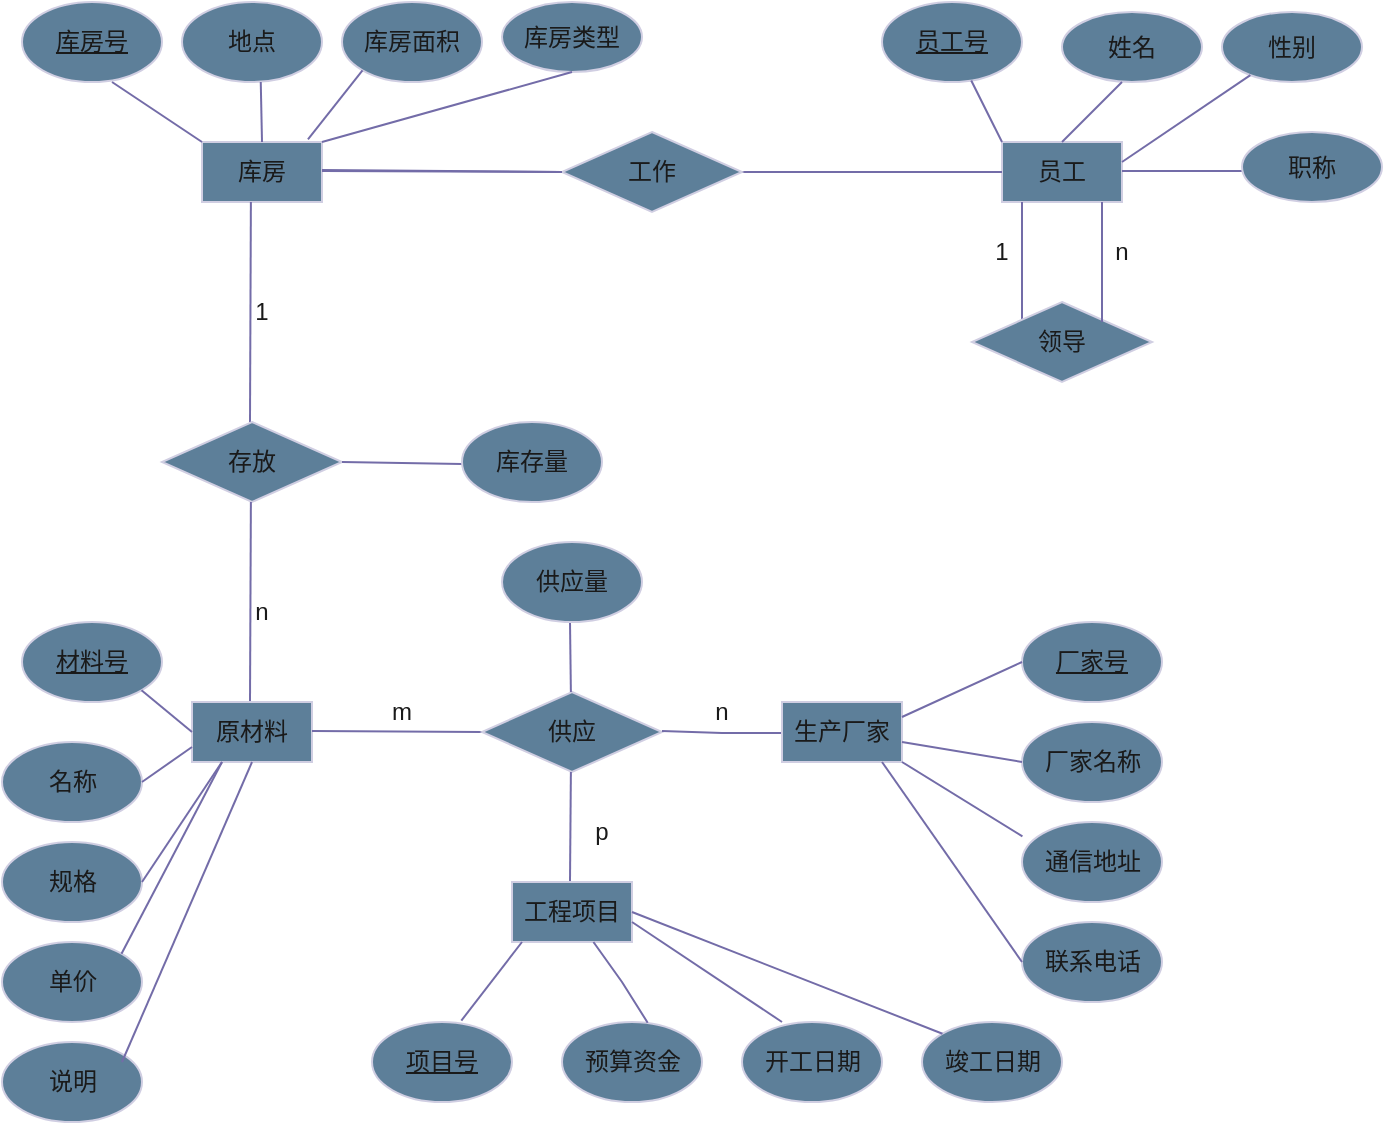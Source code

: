 <mxfile version="22.1.7" type="device">
  <diagram id="R2lEEEUBdFMjLlhIrx00" name="Page-1">
    <mxGraphModel dx="1007" dy="672" grid="1" gridSize="10" guides="1" tooltips="1" connect="1" arrows="1" fold="1" page="1" pageScale="1" pageWidth="850" pageHeight="1100" math="0" shadow="0" extFonts="Permanent Marker^https://fonts.googleapis.com/css?family=Permanent+Marker">
      <root>
        <mxCell id="0" />
        <mxCell id="1" parent="0" />
        <mxCell id="HBrsdOqay-1bmX4OGq_Y-1" value="库房" style="rounded=0;whiteSpace=wrap;html=1;labelBackgroundColor=none;fillColor=#5D7F99;strokeColor=#D0CEE2;fontColor=#1A1A1A;" parent="1" vertex="1">
          <mxGeometry x="110" y="90" width="60" height="30" as="geometry" />
        </mxCell>
        <mxCell id="HBrsdOqay-1bmX4OGq_Y-6" value="员工" style="rounded=0;whiteSpace=wrap;html=1;labelBackgroundColor=none;fillColor=#5D7F99;strokeColor=#D0CEE2;fontColor=#1A1A1A;" parent="1" vertex="1">
          <mxGeometry x="510" y="90" width="60" height="30" as="geometry" />
        </mxCell>
        <mxCell id="HBrsdOqay-1bmX4OGq_Y-18" value="" style="endArrow=none;html=1;rounded=0;entryX=0;entryY=0.5;entryDx=0;entryDy=0;labelBackgroundColor=none;fontColor=default;strokeColor=#736CA8;" parent="1" target="HBrsdOqay-1bmX4OGq_Y-12" edge="1">
          <mxGeometry width="50" height="50" relative="1" as="geometry">
            <mxPoint x="170" y="104.5" as="sourcePoint" />
            <mxPoint x="220" y="105" as="targetPoint" />
          </mxGeometry>
        </mxCell>
        <mxCell id="HBrsdOqay-1bmX4OGq_Y-19" value="" style="endArrow=none;html=1;rounded=0;entryX=0;entryY=0.5;entryDx=0;entryDy=0;labelBackgroundColor=none;fontColor=default;strokeColor=#736CA8;" parent="1" source="HBrsdOqay-1bmX4OGq_Y-12" target="HBrsdOqay-1bmX4OGq_Y-6" edge="1">
          <mxGeometry width="50" height="50" relative="1" as="geometry">
            <mxPoint x="310" y="104.5" as="sourcePoint" />
            <mxPoint x="360" y="105" as="targetPoint" />
          </mxGeometry>
        </mxCell>
        <mxCell id="HBrsdOqay-1bmX4OGq_Y-20" value="" style="endArrow=none;html=1;rounded=0;entryX=0;entryY=0.5;entryDx=0;entryDy=0;labelBackgroundColor=none;fontColor=default;strokeColor=#736CA8;" parent="1" target="HBrsdOqay-1bmX4OGq_Y-12" edge="1">
          <mxGeometry width="50" height="50" relative="1" as="geometry">
            <mxPoint x="310" y="104.5" as="sourcePoint" />
            <mxPoint x="365" y="105" as="targetPoint" />
          </mxGeometry>
        </mxCell>
        <mxCell id="HBrsdOqay-1bmX4OGq_Y-12" value="工作" style="rhombus;whiteSpace=wrap;html=1;labelBackgroundColor=none;fillColor=#5D7F99;strokeColor=#D0CEE2;fontColor=#1A1A1A;" parent="1" vertex="1">
          <mxGeometry x="290" y="85" width="90" height="40" as="geometry" />
        </mxCell>
        <mxCell id="HBrsdOqay-1bmX4OGq_Y-21" value="" style="endArrow=none;html=1;rounded=0;labelBackgroundColor=none;fontColor=default;strokeColor=#736CA8;" parent="1" edge="1">
          <mxGeometry width="50" height="50" relative="1" as="geometry">
            <mxPoint x="520" y="180" as="sourcePoint" />
            <mxPoint x="520" y="120" as="targetPoint" />
          </mxGeometry>
        </mxCell>
        <mxCell id="HBrsdOqay-1bmX4OGq_Y-22" value="&lt;span style=&quot;color: rgba(0, 0, 0, 0); font-family: monospace; font-size: 0px; font-style: normal; font-variant-ligatures: normal; font-variant-caps: normal; font-weight: 400; letter-spacing: normal; orphans: 2; text-align: start; text-indent: 0px; text-transform: none; widows: 2; word-spacing: 0px; -webkit-text-stroke-width: 0px; background-color: rgb(251, 251, 251); text-decoration-thickness: initial; text-decoration-style: initial; text-decoration-color: initial; float: none; display: inline !important;&quot;&gt;%3CmxGraphModel%3E%3Croot%3E%3CmxCell%20id%3D%220%22%2F%3E%3CmxCell%20id%3D%221%22%20parent%3D%220%22%2F%3E%3CmxCell%20id%3D%222%22%20value%3D%22%22%20style%3D%22endArrow%3Dnone%3Bhtml%3D1% 3Brounded%3D0%3B%22%20edge%3D%221%22%20parent%3D%221%22%3E%3CmxGeometry%20width%3D%2250%22%20height%3D%2250%22%20relative%3D%221%22%20as%3D%22geometry%22%3E%3CmxPoint%20x%3D%22520%22%20y%3D%22180%22%20as%3D%22sourcePoint%22%2F%3E%3CmxPoint%20x%3D%22520%22%20y%3D%22120%22%20as%3D%22targetPoint%22%2F%3E%3C%2FmxGeometry%3E%3C%2FmxCell%3E%3C%2Froot%3E%3C%2FmxGraphModel%3E&lt;/span&gt;" style="text;whiteSpace=wrap;html=1;labelBackgroundColor=none;fontColor=#1A1A1A;" parent="1" vertex="1">
          <mxGeometry x="550" y="160" width="30" height="40" as="geometry" />
        </mxCell>
        <mxCell id="HBrsdOqay-1bmX4OGq_Y-23" value="" style="endArrow=none;html=1;rounded=0;labelBackgroundColor=none;fontColor=default;strokeColor=#736CA8;" parent="1" edge="1">
          <mxGeometry width="50" height="50" relative="1" as="geometry">
            <mxPoint x="134" y="230" as="sourcePoint" />
            <mxPoint x="134.44" y="120" as="targetPoint" />
          </mxGeometry>
        </mxCell>
        <mxCell id="HBrsdOqay-1bmX4OGq_Y-24" value="领导" style="rhombus;whiteSpace=wrap;html=1;labelBackgroundColor=none;fillColor=#5D7F99;strokeColor=#D0CEE2;fontColor=#1A1A1A;" parent="1" vertex="1">
          <mxGeometry x="495" y="170" width="90" height="40" as="geometry" />
        </mxCell>
        <mxCell id="HBrsdOqay-1bmX4OGq_Y-25" value="1" style="text;strokeColor=none;align=center;fillColor=none;html=1;verticalAlign=middle;whiteSpace=wrap;rounded=0;labelBackgroundColor=none;fontColor=#1A1A1A;" parent="1" vertex="1">
          <mxGeometry x="110" y="160" width="60" height="30" as="geometry" />
        </mxCell>
        <mxCell id="HBrsdOqay-1bmX4OGq_Y-26" value="n" style="text;strokeColor=none;align=center;fillColor=none;html=1;verticalAlign=middle;whiteSpace=wrap;rounded=0;labelBackgroundColor=none;fontColor=#1A1A1A;" parent="1" vertex="1">
          <mxGeometry x="540" y="130" width="60" height="30" as="geometry" />
        </mxCell>
        <mxCell id="HBrsdOqay-1bmX4OGq_Y-27" value="" style="endArrow=none;html=1;rounded=0;labelBackgroundColor=none;fontColor=default;strokeColor=#736CA8;" parent="1" edge="1">
          <mxGeometry width="50" height="50" relative="1" as="geometry">
            <mxPoint x="560" y="180" as="sourcePoint" />
            <mxPoint x="560" y="120" as="targetPoint" />
          </mxGeometry>
        </mxCell>
        <mxCell id="HBrsdOqay-1bmX4OGq_Y-28" value="存放" style="rhombus;whiteSpace=wrap;html=1;labelBackgroundColor=none;fillColor=#5D7F99;strokeColor=#D0CEE2;fontColor=#1A1A1A;" parent="1" vertex="1">
          <mxGeometry x="90" y="230" width="90" height="40" as="geometry" />
        </mxCell>
        <mxCell id="HBrsdOqay-1bmX4OGq_Y-29" value="&#xa;&lt;span style=&quot;color: rgba(0, 0, 0, 0); font-family: monospace; font-size: 0px; font-style: normal; font-variant-ligatures: normal; font-variant-caps: normal; font-weight: 400; letter-spacing: normal; orphans: 2; text-align: start; text-indent: 0px; text-transform: none; widows: 2; word-spacing: 0px; -webkit-text-stroke-width: 0px; background-color: rgb(251, 251, 251); text-decoration-thickness: initial; text-decoration-style: initial; text-decoration-color: initial; float: none; display: inline !important;&quot;&gt;%3CmxGraphModel%3E%3Croot%3E%3CmxCell%20id%3D%220%22%2F%3E%3CmxCell%20id%3D%221%22%20parent%3D%220%22%2F%3E" style="endArrow=none;html=1;rounded=0;labelBackgroundColor=none;fontColor=default;strokeColor=#736CA8;" parent="1" edge="1">
          <mxGeometry width="50" height="50" relative="1" as="geometry">
            <mxPoint x="180" y="250" as="sourcePoint" />
            <mxPoint x="240" y="251" as="targetPoint" />
          </mxGeometry>
        </mxCell>
        <mxCell id="HBrsdOqay-1bmX4OGq_Y-30" value="库存量" style="ellipse;whiteSpace=wrap;html=1;labelBackgroundColor=none;fillColor=#5D7F99;strokeColor=#D0CEE2;fontColor=#1A1A1A;" parent="1" vertex="1">
          <mxGeometry x="240" y="230" width="70" height="40" as="geometry" />
        </mxCell>
        <mxCell id="HBrsdOqay-1bmX4OGq_Y-31" value="" style="endArrow=none;html=1;rounded=0;labelBackgroundColor=none;fontColor=default;strokeColor=#736CA8;" parent="1" edge="1">
          <mxGeometry width="50" height="50" relative="1" as="geometry">
            <mxPoint x="134" y="370" as="sourcePoint" />
            <mxPoint x="134.44" y="270" as="targetPoint" />
          </mxGeometry>
        </mxCell>
        <mxCell id="HBrsdOqay-1bmX4OGq_Y-32" value="原材料" style="rounded=0;whiteSpace=wrap;html=1;labelBackgroundColor=none;fillColor=#5D7F99;strokeColor=#D0CEE2;fontColor=#1A1A1A;" parent="1" vertex="1">
          <mxGeometry x="105" y="370" width="60" height="30" as="geometry" />
        </mxCell>
        <mxCell id="HBrsdOqay-1bmX4OGq_Y-33" value="n" style="text;strokeColor=none;align=center;fillColor=none;html=1;verticalAlign=middle;whiteSpace=wrap;rounded=0;labelBackgroundColor=none;fontColor=#1A1A1A;" parent="1" vertex="1">
          <mxGeometry x="110" y="310" width="60" height="30" as="geometry" />
        </mxCell>
        <mxCell id="HBrsdOqay-1bmX4OGq_Y-35" value="&lt;span style=&quot;color: rgba(0, 0, 0, 0); font-family: monospace; font-size: 0px; font-style: normal; font-variant-ligatures: normal; font-variant-caps: normal; font-weight: 400; letter-spacing: normal; orphans: 2; text-align: start; text-indent: 0px; text-transform: none; widows: 2; word-spacing: 0px; -webkit-text-stroke-width: 0px; background-color: rgb(251, 251, 251); text-decoration-thickness: initial; text-decoration-style: initial; text-decoration-color: initial; float: none; display: inline !important;&quot;&gt;%3CmxGraphModel%3E%3Croot%3E%3CmxCell%20id%3D%220%22%2F%3E%3CmxCell%20id%3D%221%22%20parent%3D%220%22%2F%3E%3CmxCell%20id%3D%222%22%20value%3D%221%22%20style%3D%22text%3BstrokeColor%3Dnone%3Balign%3Dcenter%3BfillColor%3Dnone%3Balign%3Dcenter%1BfillFillcolor%3Dnone%3Bhtml%3D3%3BverticalAlign%3Dmiddle%0BwhiteSpace%3Dwrap%3Brounded%23393D56%3BfontColor%22D%20C3%221B%22%20vertex%3D%221%22%3parent%3D%20%3%22480E%22CmxGeometry%20x%3D%22130%22%20y%3D%2260%22%20width%3D%2230%22%20高度%3D%22%22%2as%3D%3geometry%2%3F%3E%2C%3FmxCell%3E&lt;/span&gt;" style="text;whiteSpace=wrap;html=1;labelBackgroundColor=none;fontColor=#1A1A1A;" parent="1" vertex="1">
          <mxGeometry x="430" y="230" width="30" height="40" as="geometry" />
        </mxCell>
        <mxCell id="HBrsdOqay-1bmX4OGq_Y-36" value="&lt;span style=&quot;color: rgba(0, 0, 0, 0); font-family: monospace; font-size: 0px; font-style: normal; font-variant-ligatures: normal; font-variant-caps: normal; font-weight: 400; letter-spacing: normal; orphans: 2; text-align: start; text-indent: 0px; text-transform: none; widows: 2; word-spacing: 0px; -webkit-text-stroke-width: 0px; background-color: rgb(251, 251, 251); text-decoration-thickness: initial; text-decoration-style: initial; text-decoration-color: initial; float: none; display: inline !important;&quot;&gt;1&lt;/span&gt;" style="text;whiteSpace=wrap;html=1;labelBackgroundColor=none;fontColor=#1A1A1A;" parent="1" vertex="1">
          <mxGeometry x="440" y="190" width="30" height="40" as="geometry" />
        </mxCell>
        <mxCell id="HBrsdOqay-1bmX4OGq_Y-40" value="1" style="text;strokeColor=none;align=center;fillColor=none;html=1;verticalAlign=middle;whiteSpace=wrap;rounded=0;labelBackgroundColor=none;fontColor=#1A1A1A;" parent="1" vertex="1">
          <mxGeometry x="480" y="130" width="60" height="30" as="geometry" />
        </mxCell>
        <mxCell id="HBrsdOqay-1bmX4OGq_Y-41" value="&lt;span style=&quot;color: rgba(0, 0, 0, 0); font-family: monospace; font-size: 0px; font-style: normal; font-variant-ligatures: normal; font-variant-caps: normal; font-weight: 400; letter-spacing: normal; orphans: 2; text-align: start; text-indent: 0px; text-transform: none; widows: 2; word-spacing: 0px; -webkit-text-stroke-width: 0px; background-color: rgb(251, 251, 251); text-decoration-thickness: initial; text-decoration-style: initial; text-decoration-color: initial; float: none; display: inline !important;&quot;&gt;%3CmxGraphModel%3E%3Croot%3E%3CmxCell%20id%3D%220%22%2F%3E%3CmxCell%20id%3D%221%22%20parent%3D%220%22%2F%3E&lt;/span&gt;" style="text;whiteSpace=wrap;html=1;labelBackgroundColor=none;fontColor=#1A1A1A;" parent="1" vertex="1">
          <mxGeometry x="210" y="380" width="30" height="40" as="geometry" />
        </mxCell>
        <mxCell id="HBrsdOqay-1bmX4OGq_Y-44" value="" style="endArrow=none;html=1;rounded=0;entryX=0;entryY=0.5;entryDx=0;entryDy=0;labelBackgroundColor=none;fontColor=default;strokeColor=#736CA8;" parent="1" edge="1">
          <mxGeometry width="50" height="50" relative="1" as="geometry">
            <mxPoint x="170" y="104" as="sourcePoint" />
            <mxPoint x="290" y="105" as="targetPoint" />
          </mxGeometry>
        </mxCell>
        <mxCell id="HBrsdOqay-1bmX4OGq_Y-45" value="" style="endArrow=none;html=1;rounded=0;labelBackgroundColor=none;fontColor=default;strokeColor=#736CA8;" parent="1" edge="1">
          <mxGeometry width="50" height="50" relative="1" as="geometry">
            <mxPoint x="165" y="384.44" as="sourcePoint" />
            <mxPoint x="250" y="385" as="targetPoint" />
          </mxGeometry>
        </mxCell>
        <mxCell id="HBrsdOqay-1bmX4OGq_Y-46" value="供应" style="rhombus;whiteSpace=wrap;html=1;labelBackgroundColor=none;fillColor=#5D7F99;strokeColor=#D0CEE2;fontColor=#1A1A1A;" parent="1" vertex="1">
          <mxGeometry x="250" y="365" width="90" height="40" as="geometry" />
        </mxCell>
        <mxCell id="HBrsdOqay-1bmX4OGq_Y-47" value="&lt;span style=&quot;color: rgba(0, 0, 0, 0); font-family: monospace; font-size: 0px; font-style: normal; font-variant-ligatures: normal; font-variant-caps: normal; font-weight: 400; letter-spacing: normal; orphans: 2; text-align: start; text-indent: 0px; text-transform: none; widows: 2; word-spacing: 0px; -webkit-text-stroke-width: 0px; background-color: rgb(251, 251, 251); text-decoration-thickness: initial; text-decoration-style: initial; text-decoration-color: initial; float: none; display: inline !important;&quot;&gt;%3CmxGraphModel%3E%3Croot%3E%3CmxCell%20id%3D%220%22%2F%3E%3CmxCell%20id%3D%221%22%20parent%3D%220%22%2F%3E&lt;/span&gt;" style="text;whiteSpace=wrap;html=1;labelBackgroundColor=none;fontColor=#1A1A1A;" parent="1" vertex="1">
          <mxGeometry x="530" y="160" width="30" height="40" as="geometry" />
        </mxCell>
        <mxCell id="HBrsdOqay-1bmX4OGq_Y-48" value="" style="endArrow=none;html=1;rounded=0;labelBackgroundColor=none;fontColor=default;strokeColor=#736CA8;" parent="1" edge="1">
          <mxGeometry width="50" height="50" relative="1" as="geometry">
            <mxPoint x="294.44" y="365" as="sourcePoint" />
            <mxPoint x="294" y="330" as="targetPoint" />
          </mxGeometry>
        </mxCell>
        <mxCell id="HBrsdOqay-1bmX4OGq_Y-49" value="供应量" style="ellipse;whiteSpace=wrap;html=1;labelBackgroundColor=none;fillColor=#5D7F99;strokeColor=#D0CEE2;fontColor=#1A1A1A;" parent="1" vertex="1">
          <mxGeometry x="260" y="290" width="70" height="40" as="geometry" />
        </mxCell>
        <mxCell id="HBrsdOqay-1bmX4OGq_Y-50" value="m" style="text;strokeColor=none;align=center;fillColor=none;html=1;verticalAlign=middle;whiteSpace=wrap;rounded=0;labelBackgroundColor=none;fontColor=#1A1A1A;" parent="1" vertex="1">
          <mxGeometry x="180" y="360" width="60" height="30" as="geometry" />
        </mxCell>
        <mxCell id="HBrsdOqay-1bmX4OGq_Y-51" value="n" style="text;strokeColor=none;align=center;fillColor=none;html=1;verticalAlign=middle;whiteSpace=wrap;rounded=0;labelBackgroundColor=none;fontColor=#1A1A1A;" parent="1" vertex="1">
          <mxGeometry x="340" y="360" width="60" height="30" as="geometry" />
        </mxCell>
        <mxCell id="HBrsdOqay-1bmX4OGq_Y-52" value="&#xa;&lt;span style=&quot;color: rgba(0, 0, 0, 0); font-family: monospace; font-size: 0px; font-style: normal; font-variant-ligatures: normal; font-variant-caps: normal; font-weight: 400; letter-spacing: normal; orphans: 2; text-align: start; text-indent: 0px; text-transform: none; widows: 2; word-spacing: 0px; -webkit-text-stroke-width: 0px; background-color: rgb(251, 251, 251); text-decoration-thickness: initial; text-decoration-style: initial; text-decoration-color: initial; float: none; display: inline !important;&quot;&gt;%3CmxGraphModel%3E%3Croot%3E%3CmxCell%20id%3D%220%22%2F%3E%3CmxCell%20id%3D%221%22%20parent%3D%220%22%2F%3E" style="endArrow=none;html=1;rounded=0;labelBackgroundColor=none;fontColor=default;strokeColor=#736CA8;" parent="1" edge="1">
          <mxGeometry width="50" height="50" relative="1" as="geometry">
            <mxPoint x="340" y="384.44" as="sourcePoint" />
            <mxPoint x="400" y="385.44" as="targetPoint" />
            <Array as="points">
              <mxPoint x="370" y="385.44" />
            </Array>
          </mxGeometry>
        </mxCell>
        <mxCell id="HBrsdOqay-1bmX4OGq_Y-53" value="生产厂家" style="rounded=0;whiteSpace=wrap;html=1;labelBackgroundColor=none;fillColor=#5D7F99;strokeColor=#D0CEE2;fontColor=#1A1A1A;" parent="1" vertex="1">
          <mxGeometry x="400" y="370" width="60" height="30" as="geometry" />
        </mxCell>
        <mxCell id="HBrsdOqay-1bmX4OGq_Y-54" value="" style="endArrow=none;html=1;rounded=0;labelBackgroundColor=none;fontColor=default;strokeColor=#736CA8;" parent="1" edge="1">
          <mxGeometry width="50" height="50" relative="1" as="geometry">
            <mxPoint x="294" y="460" as="sourcePoint" />
            <mxPoint x="294.44" y="405" as="targetPoint" />
          </mxGeometry>
        </mxCell>
        <mxCell id="HBrsdOqay-1bmX4OGq_Y-55" value="工程项目" style="rounded=0;whiteSpace=wrap;html=1;labelBackgroundColor=none;fillColor=#5D7F99;strokeColor=#D0CEE2;fontColor=#1A1A1A;" parent="1" vertex="1">
          <mxGeometry x="265" y="460" width="60" height="30" as="geometry" />
        </mxCell>
        <mxCell id="HBrsdOqay-1bmX4OGq_Y-59" value="库房号" style="ellipse;whiteSpace=wrap;html=1;fontStyle=4;labelBackgroundColor=none;fillColor=#5D7F99;strokeColor=#D0CEE2;fontColor=#1A1A1A;" parent="1" vertex="1">
          <mxGeometry x="20" y="20" width="70" height="40" as="geometry" />
        </mxCell>
        <mxCell id="HBrsdOqay-1bmX4OGq_Y-60" value="" style="endArrow=none;html=1;rounded=0;fontColor=default;entryX=0;entryY=0;entryDx=0;entryDy=0;labelBackgroundColor=none;strokeColor=#736CA8;" parent="1" target="HBrsdOqay-1bmX4OGq_Y-1" edge="1">
          <mxGeometry width="50" height="50" relative="1" as="geometry">
            <mxPoint x="65" y="60" as="sourcePoint" />
            <mxPoint x="105" y="80" as="targetPoint" />
          </mxGeometry>
        </mxCell>
        <mxCell id="HBrsdOqay-1bmX4OGq_Y-61" value="地点" style="ellipse;whiteSpace=wrap;html=1;fontStyle=0;labelBackgroundColor=none;fillColor=#5D7F99;strokeColor=#D0CEE2;fontColor=#1A1A1A;" parent="1" vertex="1">
          <mxGeometry x="100" y="20" width="70" height="40" as="geometry" />
        </mxCell>
        <mxCell id="HBrsdOqay-1bmX4OGq_Y-63" value="" style="endArrow=none;html=1;rounded=0;fontColor=default;exitX=0.5;exitY=0;exitDx=0;exitDy=0;labelBackgroundColor=none;strokeColor=#736CA8;" parent="1" source="HBrsdOqay-1bmX4OGq_Y-1" edge="1">
          <mxGeometry width="50" height="50" relative="1" as="geometry">
            <mxPoint x="139" y="80" as="sourcePoint" />
            <mxPoint x="139.38" y="60" as="targetPoint" />
          </mxGeometry>
        </mxCell>
        <mxCell id="HBrsdOqay-1bmX4OGq_Y-65" value="库房面积" style="ellipse;whiteSpace=wrap;html=1;fontStyle=0;labelBackgroundColor=none;fillColor=#5D7F99;strokeColor=#D0CEE2;fontColor=#1A1A1A;" parent="1" vertex="1">
          <mxGeometry x="180" y="20" width="70" height="40" as="geometry" />
        </mxCell>
        <mxCell id="HBrsdOqay-1bmX4OGq_Y-66" value="" style="endArrow=none;html=1;rounded=0;fontColor=default;exitX=0.883;exitY=-0.044;exitDx=0;exitDy=0;exitPerimeter=0;entryX=0;entryY=1;entryDx=0;entryDy=0;labelBackgroundColor=none;strokeColor=#736CA8;" parent="1" source="HBrsdOqay-1bmX4OGq_Y-1" target="HBrsdOqay-1bmX4OGq_Y-65" edge="1">
          <mxGeometry width="50" height="50" relative="1" as="geometry">
            <mxPoint x="150" y="100" as="sourcePoint" />
            <mxPoint x="200" y="50" as="targetPoint" />
          </mxGeometry>
        </mxCell>
        <mxCell id="HBrsdOqay-1bmX4OGq_Y-67" value="库房类型" style="ellipse;whiteSpace=wrap;html=1;labelBackgroundColor=none;fillColor=#5D7F99;strokeColor=#D0CEE2;fontColor=#1A1A1A;" parent="1" vertex="1">
          <mxGeometry x="260" y="20" width="70" height="35" as="geometry" />
        </mxCell>
        <mxCell id="HBrsdOqay-1bmX4OGq_Y-68" value="" style="endArrow=none;html=1;rounded=0;fontColor=default;exitX=1;exitY=0;exitDx=0;exitDy=0;entryX=0.5;entryY=1;entryDx=0;entryDy=0;labelBackgroundColor=none;strokeColor=#736CA8;" parent="1" source="HBrsdOqay-1bmX4OGq_Y-1" target="HBrsdOqay-1bmX4OGq_Y-67" edge="1">
          <mxGeometry width="50" height="50" relative="1" as="geometry">
            <mxPoint x="175" y="90" as="sourcePoint" />
            <mxPoint x="275" y="60" as="targetPoint" />
          </mxGeometry>
        </mxCell>
        <mxCell id="HBrsdOqay-1bmX4OGq_Y-69" value="员工号" style="ellipse;whiteSpace=wrap;html=1;fontStyle=4;labelBackgroundColor=none;fillColor=#5D7F99;strokeColor=#D0CEE2;fontColor=#1A1A1A;" parent="1" vertex="1">
          <mxGeometry x="450" y="20" width="70" height="40" as="geometry" />
        </mxCell>
        <mxCell id="HBrsdOqay-1bmX4OGq_Y-70" value="" style="endArrow=none;html=1;rounded=0;fontColor=default;exitX=0;exitY=0;exitDx=0;exitDy=0;labelBackgroundColor=none;strokeColor=#736CA8;" parent="1" source="HBrsdOqay-1bmX4OGq_Y-6" target="HBrsdOqay-1bmX4OGq_Y-69" edge="1">
          <mxGeometry width="50" height="50" relative="1" as="geometry">
            <mxPoint x="520" y="105" as="sourcePoint" />
            <mxPoint x="500" y="60" as="targetPoint" />
          </mxGeometry>
        </mxCell>
        <mxCell id="HBrsdOqay-1bmX4OGq_Y-72" value="姓名" style="ellipse;whiteSpace=wrap;html=1;labelBackgroundColor=none;fillColor=#5D7F99;strokeColor=#D0CEE2;fontColor=#1A1A1A;" parent="1" vertex="1">
          <mxGeometry x="540" y="25" width="70" height="35" as="geometry" />
        </mxCell>
        <mxCell id="HBrsdOqay-1bmX4OGq_Y-73" value="" style="endArrow=none;html=1;rounded=0;fontColor=default;exitX=0.5;exitY=0;exitDx=0;exitDy=0;labelBackgroundColor=none;strokeColor=#736CA8;" parent="1" source="HBrsdOqay-1bmX4OGq_Y-6" edge="1">
          <mxGeometry width="50" height="50" relative="1" as="geometry">
            <mxPoint x="520" y="100" as="sourcePoint" />
            <mxPoint x="570" y="60" as="targetPoint" />
          </mxGeometry>
        </mxCell>
        <mxCell id="HBrsdOqay-1bmX4OGq_Y-75" value="性别" style="ellipse;whiteSpace=wrap;html=1;labelBackgroundColor=none;fillColor=#5D7F99;strokeColor=#D0CEE2;fontColor=#1A1A1A;" parent="1" vertex="1">
          <mxGeometry x="620" y="25" width="70" height="35" as="geometry" />
        </mxCell>
        <mxCell id="HBrsdOqay-1bmX4OGq_Y-76" value="" style="endArrow=none;html=1;rounded=0;fontColor=default;labelBackgroundColor=none;strokeColor=#736CA8;" parent="1" target="HBrsdOqay-1bmX4OGq_Y-75" edge="1">
          <mxGeometry width="50" height="50" relative="1" as="geometry">
            <mxPoint x="570" y="100" as="sourcePoint" />
            <mxPoint x="620" y="50" as="targetPoint" />
          </mxGeometry>
        </mxCell>
        <mxCell id="HBrsdOqay-1bmX4OGq_Y-77" value="" style="endArrow=none;html=1;rounded=0;fontColor=default;labelBackgroundColor=none;strokeColor=#736CA8;" parent="1" edge="1">
          <mxGeometry width="50" height="50" relative="1" as="geometry">
            <mxPoint x="570" y="104.47" as="sourcePoint" />
            <mxPoint x="630" y="104.47" as="targetPoint" />
          </mxGeometry>
        </mxCell>
        <mxCell id="HBrsdOqay-1bmX4OGq_Y-78" value="职称" style="ellipse;whiteSpace=wrap;html=1;labelBackgroundColor=none;fillColor=#5D7F99;strokeColor=#D0CEE2;fontColor=#1A1A1A;" parent="1" vertex="1">
          <mxGeometry x="630" y="85" width="70" height="35" as="geometry" />
        </mxCell>
        <mxCell id="HBrsdOqay-1bmX4OGq_Y-79" value="材料号" style="ellipse;whiteSpace=wrap;html=1;fontStyle=4;labelBackgroundColor=none;fillColor=#5D7F99;strokeColor=#D0CEE2;fontColor=#1A1A1A;" parent="1" vertex="1">
          <mxGeometry x="20" y="330" width="70" height="40" as="geometry" />
        </mxCell>
        <mxCell id="HBrsdOqay-1bmX4OGq_Y-80" value="" style="endArrow=none;html=1;rounded=0;fontColor=default;entryX=0;entryY=0.5;entryDx=0;entryDy=0;exitX=1;exitY=1;exitDx=0;exitDy=0;labelBackgroundColor=none;strokeColor=#736CA8;" parent="1" source="HBrsdOqay-1bmX4OGq_Y-79" target="HBrsdOqay-1bmX4OGq_Y-32" edge="1">
          <mxGeometry width="50" height="50" relative="1" as="geometry">
            <mxPoint x="90" y="370" as="sourcePoint" />
            <mxPoint x="135" y="400" as="targetPoint" />
          </mxGeometry>
        </mxCell>
        <mxCell id="HBrsdOqay-1bmX4OGq_Y-81" value="名称" style="ellipse;whiteSpace =wrap;html=1;fontStyle=0;labelBackgroundColor=none;fillColor=#5D7F99;strokeColor=#D0CEE2;fontColor=#1A1A1A;" parent="1" vertex="1">
          <mxGeometry x="10" y="390" width="70" height="40" as="geometry" />
        </mxCell>
        <mxCell id="HBrsdOqay-1bmX4OGq_Y-82" value="" style="endArrow=none;html=1;rounded=0;fontColor=default;entryX=0;entryY=0.75;entryDx=0;entryDy=0;labelBackgroundColor=none;strokeColor=#736CA8;" parent="1" target="HBrsdOqay-1bmX4OGq_Y-32" edge="1">
          <mxGeometry width="50" height="50" relative="1" as="geometry">
            <mxPoint x="80" y="410" as="sourcePoint" />
            <mxPoint x="120" y="370" as="targetPoint" />
          </mxGeometry>
        </mxCell>
        <mxCell id="HBrsdOqay-1bmX4OGq_Y-83" value="规格" style="ellipse;whiteSpace =wrap;html=1;fontStyle=0;labelBackgroundColor=none;fillColor=#5D7F99;strokeColor=#D0CEE2;fontColor=#1A1A1A;" parent="1" vertex="1">
          <mxGeometry x="10" y="440" width="70" height="40" as="geometry" />
        </mxCell>
        <mxCell id="HBrsdOqay-1bmX4OGq_Y-84" value="单价" style="ellipse;whiteSpace =wrap;html=1;fontStyle=0;labelBackgroundColor=none;fillColor=#5D7F99;strokeColor=#D0CEE2;fontColor=#1A1A1A;" parent="1" vertex="1">
          <mxGeometry x="10" y="490" width="70" height="40" as="geometry" />
        </mxCell>
        <mxCell id="HBrsdOqay-1bmX4OGq_Y-86" value="说明" style="ellipse;whiteSpace =wrap;html=1;fontStyle=0;labelBackgroundColor=none;fillColor=#5D7F99;strokeColor=#D0CEE2;fontColor=#1A1A1A;" parent="1" vertex="1">
          <mxGeometry x="10" y="540" width="70" height="40" as="geometry" />
        </mxCell>
        <mxCell id="HBrsdOqay-1bmX4OGq_Y-87" value="" style="endArrow=none;html=1;rounded=0;fontColor=default;entryX=0.25;entryY=1;entryDx=0;entryDy=0;labelBackgroundColor=none;strokeColor=#736CA8;" parent="1" target="HBrsdOqay-1bmX4OGq_Y-32" edge="1">
          <mxGeometry width="50" height="50" relative="1" as="geometry">
            <mxPoint x="80" y="460" as="sourcePoint" />
            <mxPoint x="130" y="410" as="targetPoint" />
          </mxGeometry>
        </mxCell>
        <mxCell id="HBrsdOqay-1bmX4OGq_Y-88" value="" style="endArrow=none;html=1;rounded=0;fontColor=default;entryX=0.25;entryY=1;entryDx=0;entryDy=0;exitX=1;exitY=0;exitDx=0;exitDy=0;labelBackgroundColor=none;strokeColor=#736CA8;" parent="1" source="HBrsdOqay-1bmX4OGq_Y-84" target="HBrsdOqay-1bmX4OGq_Y-32" edge="1">
          <mxGeometry width="50" height="50" relative="1" as="geometry">
            <mxPoint x="80" y="500" as="sourcePoint" />
            <mxPoint x="130" y="450" as="targetPoint" />
          </mxGeometry>
        </mxCell>
        <mxCell id="HBrsdOqay-1bmX4OGq_Y-89" value="" style="endArrow=none;html=1;rounded=0;fontColor=default;entryX=0.5;entryY=1;entryDx=0;entryDy=0;labelBackgroundColor=none;strokeColor=#736CA8;" parent="1" target="HBrsdOqay-1bmX4OGq_Y-32" edge="1">
          <mxGeometry width="50" height="50" relative="1" as="geometry">
            <mxPoint x="70" y="550" as="sourcePoint" />
            <mxPoint x="120" y="500" as="targetPoint" />
          </mxGeometry>
        </mxCell>
        <mxCell id="HBrsdOqay-1bmX4OGq_Y-91" value="项目号" style="ellipse;whiteSpace=wrap;html=1;fontStyle=4;labelBackgroundColor=none;fillColor=#5D7F99;strokeColor=#D0CEE2;fontColor=#1A1A1A;" parent="1" vertex="1">
          <mxGeometry x="195" y="530" width="70" height="40" as="geometry" />
        </mxCell>
        <mxCell id="HBrsdOqay-1bmX4OGq_Y-92" value="" style="endArrow=none;html=1;rounded=0;fontColor=default;exitX=0.638;exitY=-0.017;exitDx=0;exitDy=0;exitPerimeter=0;labelBackgroundColor=none;strokeColor=#736CA8;" parent="1" source="HBrsdOqay-1bmX4OGq_Y-91" edge="1">
          <mxGeometry width="50" height="50" relative="1" as="geometry">
            <mxPoint x="230" y="530" as="sourcePoint" />
            <mxPoint x="270" y="490" as="targetPoint" />
          </mxGeometry>
        </mxCell>
        <mxCell id="HBrsdOqay-1bmX4OGq_Y-93" value="预算资金" style="ellipse;whiteSpace =wrap;html=1;fontStyle=0;labelBackgroundColor=none;fillColor=#5D7F99;strokeColor=#D0CEE2;fontColor=#1A1A1A;" parent="1" vertex="1">
          <mxGeometry x="290" y="530" width="70" height="40" as="geometry" />
        </mxCell>
        <mxCell id="HBrsdOqay-1bmX4OGq_Y-94" value="" style="endArrow=none;html=1;rounded=0;fontColor=default;exitX=0.612;exitY=0.009;exitDx=0;exitDy=0;exitPerimeter=0;labelBackgroundColor=none;strokeColor=#736CA8;" parent="1" source="HBrsdOqay-1bmX4OGq_Y-93" target="HBrsdOqay-1bmX4OGq_Y-55" edge="1">
          <mxGeometry width="50" height="50" relative="1" as="geometry">
            <mxPoint x="320" y="510" as="sourcePoint" />
            <mxPoint x="370" y="414" as="targetPoint" />
            <Array as="points">
              <mxPoint x="320" y="510" />
            </Array>
          </mxGeometry>
        </mxCell>
        <mxCell id="HBrsdOqay-1bmX4OGq_Y-95" value="开工日期" style="ellipse;whiteSpace =wrap;html=1;fontStyle=0;labelBackgroundColor=none;fillColor=#5D7F99;strokeColor=#D0CEE2;fontColor=#1A1A1A;" parent="1" vertex="1">
          <mxGeometry x="380" y="530" width="70" height="40" as="geometry" />
        </mxCell>
        <mxCell id="HBrsdOqay-1bmX4OGq_Y-96" value="" style="endArrow=none;html=1;rounded=0;fontColor=default;labelBackgroundColor=none;strokeColor=#736CA8;" parent="1" edge="1">
          <mxGeometry width="50" height="50" relative="1" as="geometry">
            <mxPoint x="400" y="530" as="sourcePoint" />
            <mxPoint x="325" y="480" as="targetPoint" />
            <Array as="points" />
          </mxGeometry>
        </mxCell>
        <mxCell id="HBrsdOqay-1bmX4OGq_Y-97" value="竣工日期" style="ellipse;whiteSpace =wrap;html=1;fontStyle=0;labelBackgroundColor=none;fillColor=#5D7F99;strokeColor=#D0CEE2;fontColor=#1A1A1A;" parent="1" vertex="1">
          <mxGeometry x="470" y="530" width="70" height="40" as="geometry" />
        </mxCell>
        <mxCell id="HBrsdOqay-1bmX4OGq_Y-98" value="" style="endArrow=none;html=1;rounded=0;fontColor=default;entryX=1;entryY=0.5;entryDx=0;entryDy=0;exitX=0;exitY=0;exitDx=0;exitDy=0;labelBackgroundColor=none;strokeColor=#736CA8;" parent="1" source="HBrsdOqay-1bmX4OGq_Y-97" target="HBrsdOqay-1bmX4OGq_Y-55" edge="1">
          <mxGeometry width="50" height="50" relative="1" as="geometry">
            <mxPoint x="460" y="500" as="sourcePoint" />
            <mxPoint x="510" y="450" as="targetPoint" />
          </mxGeometry>
        </mxCell>
        <mxCell id="HBrsdOqay-1bmX4OGq_Y-99" value="&lt;span style=&quot;color: rgba(0, 0, 0, 0); font-family: monospace; font-size: 0px; font-style: normal; font-variant-ligatures: normal; font-variant-caps: normal; font-weight: 400; letter-spacing: normal; orphans: 2; text-align: start; text-indent: 0px; text-transform: none; widows: 2; word-spacing: 0px; -webkit-text-stroke-width: 0px; background-color: rgb(251, 251, 251); text-decoration-thickness: initial; text-decoration-style: initial; text-decoration-color: initial; float: none; display: inline !important;&quot;&gt;%3CmxGraphModel%3E%3Croot%3E%3CmxCell%20id%3D%220%22%2F%3E%3CmxCell%20id%3D%221%22%20parent%3D%220%22%2F%3E%3CmxCell%20id%3D%222%22%20value%3D%22n%22%20style%3D%22text%3BstrokeColor%3Dnone%3Balign%3Dcenter%3BfillColor%3Dnone%3Balign%3Dcenter%1BfillFillcolor%3Dnone%3Bhtml%3D3%3BverticalAlign%3Dmiddle%0BwhiteSpace%3Dwrap%3Brounded%23393D56%3BfontColor%22D%20C3%221B%22%20vertex%3D%221%22%3parent%3D%20%3%22340E%22CmxGeometry%20x%3D%22360%22%20y%3D%2260%22%20width%3D%2230%22%20高度%3D%22%22%2as%3D%3geometry%2%3F%3E%2C%3FmxCell%3E&lt;/span&gt;" style="text;whiteSpace=wrap;html=1;labelBackgroundColor=none;fontColor=#1A1A1A;" parent="1" vertex="1">
          <mxGeometry x="310" y="430" width="30" height="40" as="geometry" />
        </mxCell>
        <mxCell id="HBrsdOqay-1bmX4OGq_Y-100" value="p" style="text;strokeColor=none;align=center;fillColor=none;html=1;verticalAlign=middle;whiteSpace=wrap;rounded=0;labelBackgroundColor=none;fontColor=#1A1A1A;" parent="1" vertex="1">
          <mxGeometry x="280" y="420" width="60" height="30" as="geometry" />
        </mxCell>
        <mxCell id="HBrsdOqay-1bmX4OGq_Y-101" value="厂家号" style="ellipse;whiteSpace=wrap;html=1;fontStyle=4;labelBackgroundColor=none;fillColor=#5D7F99;strokeColor=#D0CEE2;fontColor=#1A1A1A;" parent="1" vertex="1">
          <mxGeometry x="520" y="330" width="70" height="40" as="geometry" />
        </mxCell>
        <mxCell id="HBrsdOqay-1bmX4OGq_Y-102" value="" style="endArrow=none;html=1;rounded=0;fontColor=default;entryX=0;entryY=0.5;entryDx=0;entryDy=0;exitX=1;exitY=0.25;exitDx=0;exitDy=0;labelBackgroundColor=none;strokeColor=#736CA8;" parent="1" source="HBrsdOqay-1bmX4OGq_Y-53" target="HBrsdOqay-1bmX4OGq_Y-101" edge="1">
          <mxGeometry width="50" height="50" relative="1" as="geometry">
            <mxPoint x="460" y="390" as="sourcePoint" />
            <mxPoint x="510" y="340" as="targetPoint" />
          </mxGeometry>
        </mxCell>
        <mxCell id="HBrsdOqay-1bmX4OGq_Y-103" value="厂家名称" style="ellipse;whiteSpace =wrap;html=1;fontStyle=0;labelBackgroundColor=none;fillColor=#5D7F99;strokeColor=#D0CEE2;fontColor=#1A1A1A;" parent="1" vertex="1">
          <mxGeometry x="520" y="380" width="70" height="40" as="geometry" />
        </mxCell>
        <mxCell id="HBrsdOqay-1bmX4OGq_Y-104" value="" style="endArrow=none;html=1;rounded=0;fontColor=default;entryX=0;entryY=0.5;entryDx=0;entryDy=0;labelBackgroundColor=none;strokeColor=#736CA8;" parent="1" target="HBrsdOqay-1bmX4OGq_Y-103" edge="1">
          <mxGeometry width="50" height="50" relative="1" as="geometry">
            <mxPoint x="460" y="390" as="sourcePoint" />
            <mxPoint x="510" y="340" as="targetPoint" />
          </mxGeometry>
        </mxCell>
        <mxCell id="HBrsdOqay-1bmX4OGq_Y-105" value="通信地址" style="ellipse;whiteSpace =wrap;html=1;fontStyle=0;labelBackgroundColor=none;fillColor=#5D7F99;strokeColor=#D0CEE2;fontColor=#1A1A1A;" parent="1" vertex="1">
          <mxGeometry x="520" y="430" width="70" height="40" as="geometry" />
        </mxCell>
        <mxCell id="HBrsdOqay-1bmX4OGq_Y-106" value="" style="endArrow=none;html=1;rounded=0;fontColor=default;exitX=0.003;exitY=0.18;exitDx=0;exitDy=0;exitPerimeter=0;labelBackgroundColor=none;strokeColor=#736CA8;" parent="1" source="HBrsdOqay-1bmX4OGq_Y-105" edge="1">
          <mxGeometry width="50" height="50" relative="1" as="geometry">
            <mxPoint x="410" y="450" as="sourcePoint" />
            <mxPoint x="460" y="400" as="targetPoint" />
          </mxGeometry>
        </mxCell>
        <mxCell id="HBrsdOqay-1bmX4OGq_Y-108" value="联系电话" style="ellipse;whiteSpace =wrap;html=1;fontStyle=0;labelBackgroundColor=none;fillColor=#5D7F99;strokeColor=#D0CEE2;fontColor=#1A1A1A;" parent="1" vertex="1">
          <mxGeometry x="520" y="480" width="70" height="40" as="geometry" />
        </mxCell>
        <mxCell id="HBrsdOqay-1bmX4OGq_Y-109" value="" style="endArrow=none;html=1;rounded=0;fontColor=default;exitX=0;exitY=0.5;exitDx=0;exitDy=0;labelBackgroundColor=none;strokeColor=#736CA8;" parent="1" source="HBrsdOqay-1bmX4OGq_Y-108" edge="1">
          <mxGeometry width="50" height="50" relative="1" as="geometry">
            <mxPoint x="400" y="450" as="sourcePoint" />
            <mxPoint x="450" y="400" as="targetPoint" />
          </mxGeometry>
        </mxCell>
      </root>
    </mxGraphModel>
  </diagram>
</mxfile>
